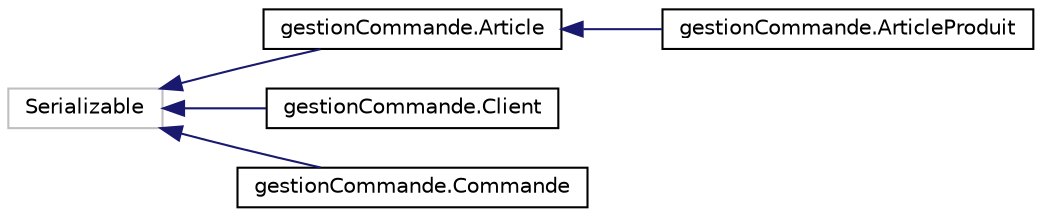 digraph "Graphical Class Hierarchy"
{
  edge [fontname="Helvetica",fontsize="10",labelfontname="Helvetica",labelfontsize="10"];
  node [fontname="Helvetica",fontsize="10",shape=record];
  rankdir="LR";
  Node1 [label="Serializable",height=0.2,width=0.4,color="grey75", fillcolor="white", style="filled"];
  Node1 -> Node2 [dir="back",color="midnightblue",fontsize="10",style="solid",fontname="Helvetica"];
  Node2 [label="gestionCommande.Article",height=0.2,width=0.4,color="black", fillcolor="white", style="filled",URL="$classgestion_commande_1_1_article.html"];
  Node2 -> Node3 [dir="back",color="midnightblue",fontsize="10",style="solid",fontname="Helvetica"];
  Node3 [label="gestionCommande.ArticleProduit",height=0.2,width=0.4,color="black", fillcolor="white", style="filled",URL="$classgestion_commande_1_1_article_produit.html"];
  Node1 -> Node4 [dir="back",color="midnightblue",fontsize="10",style="solid",fontname="Helvetica"];
  Node4 [label="gestionCommande.Client",height=0.2,width=0.4,color="black", fillcolor="white", style="filled",URL="$classgestion_commande_1_1_client.html"];
  Node1 -> Node5 [dir="back",color="midnightblue",fontsize="10",style="solid",fontname="Helvetica"];
  Node5 [label="gestionCommande.Commande",height=0.2,width=0.4,color="black", fillcolor="white", style="filled",URL="$classgestion_commande_1_1_commande.html"];
}
